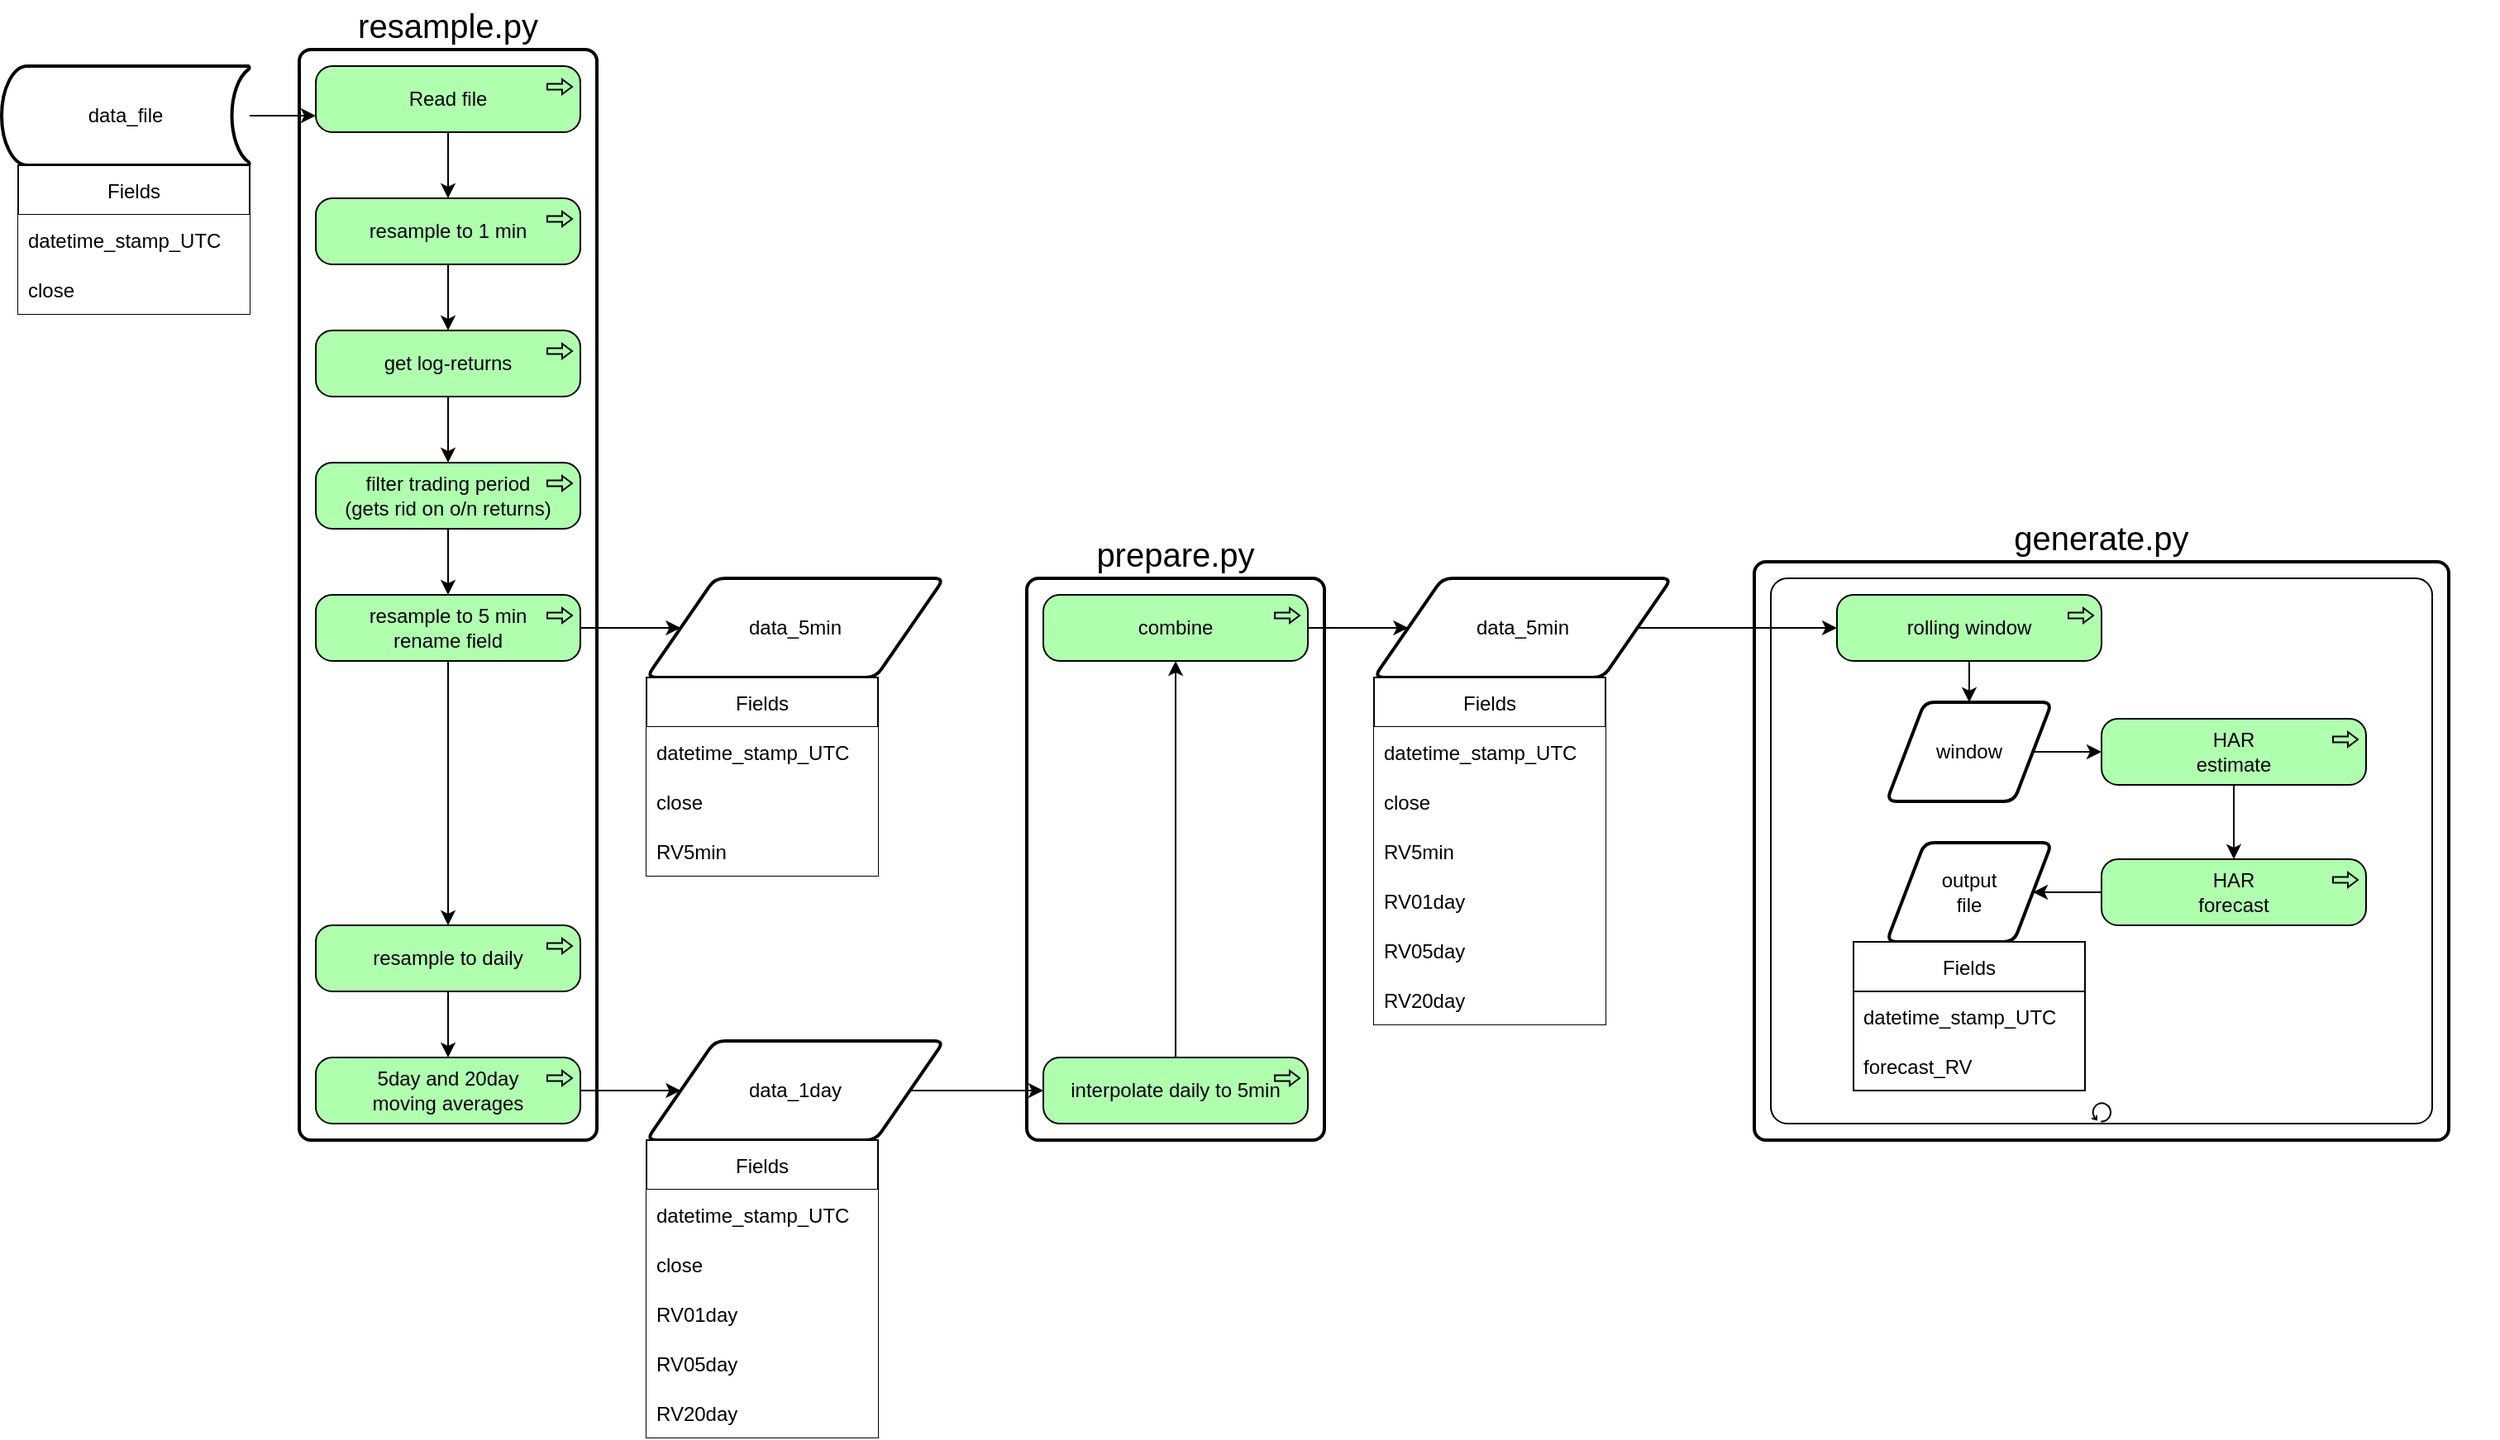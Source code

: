 <mxfile version="20.4.1" type="github">
  <diagram name="Page-1" id="c7558073-3199-34d8-9f00-42111426c3f3">
    <mxGraphModel dx="1896" dy="992" grid="1" gridSize="10" guides="1" tooltips="1" connect="1" arrows="1" fold="1" page="1" pageScale="1" pageWidth="826" pageHeight="1169" background="none" math="0" shadow="0">
      <root>
        <mxCell id="0" />
        <mxCell id="1" parent="0" />
        <mxCell id="BQh667uKtFPZFXDKLswa-177" value="generate.py" style="rounded=1;whiteSpace=wrap;html=1;absoluteArcSize=1;arcSize=14;strokeWidth=2;labelBackgroundColor=default;labelBorderColor=none;fontColor=#000000;fillColor=default;labelPosition=center;verticalLabelPosition=top;align=center;verticalAlign=bottom;fontSize=20;" vertex="1" parent="1">
          <mxGeometry x="1230" y="340" width="420" height="350" as="geometry" />
        </mxCell>
        <mxCell id="BQh667uKtFPZFXDKLswa-178" value="" style="shape=image;html=1;verticalAlign=top;verticalLabelPosition=bottom;labelBackgroundColor=#ffffff;imageAspect=0;aspect=fixed;image=https://cdn1.iconfinder.com/data/icons/ionicons-fill-vol-2/512/logo-python-128.png;labelBorderColor=none;fontSize=20;fontColor=#000000;fillColor=default;" vertex="1" parent="1">
          <mxGeometry x="1640" y="310" width="40" height="40" as="geometry" />
        </mxCell>
        <mxCell id="BQh667uKtFPZFXDKLswa-175" value="prepare.py" style="rounded=1;whiteSpace=wrap;html=1;absoluteArcSize=1;arcSize=14;strokeWidth=2;labelBackgroundColor=default;labelBorderColor=none;fontColor=#000000;fillColor=default;labelPosition=center;verticalLabelPosition=top;align=center;verticalAlign=bottom;fontSize=20;" vertex="1" parent="1">
          <mxGeometry x="790" y="350" width="180" height="340" as="geometry" />
        </mxCell>
        <mxCell id="BQh667uKtFPZFXDKLswa-176" value="" style="shape=image;html=1;verticalAlign=top;verticalLabelPosition=bottom;labelBackgroundColor=#ffffff;imageAspect=0;aspect=fixed;image=https://cdn1.iconfinder.com/data/icons/ionicons-fill-vol-2/512/logo-python-128.png;labelBorderColor=none;fontSize=20;fontColor=#000000;fillColor=default;" vertex="1" parent="1">
          <mxGeometry x="960" y="320" width="40" height="40" as="geometry" />
        </mxCell>
        <mxCell id="BQh667uKtFPZFXDKLswa-173" value="resample.py" style="rounded=1;whiteSpace=wrap;html=1;absoluteArcSize=1;arcSize=14;strokeWidth=2;labelBackgroundColor=default;labelBorderColor=none;fontColor=#000000;fillColor=default;labelPosition=center;verticalLabelPosition=top;align=center;verticalAlign=bottom;fontSize=20;" vertex="1" parent="1">
          <mxGeometry x="350" y="30" width="180" height="660" as="geometry" />
        </mxCell>
        <mxCell id="BQh667uKtFPZFXDKLswa-151" value="" style="points=[[0.25,0,0],[0.5,0,0],[0.75,0,0],[1,0.25,0],[1,0.5,0],[1,0.75,0],[0.75,1,0],[0.5,1,0],[0.25,1,0],[0,0.75,0],[0,0.5,0],[0,0.25,0]];shape=mxgraph.bpmn.task;whiteSpace=wrap;rectStyle=rounded;size=10;taskMarker=abstract;isLoopStandard=1;fontColor=#000000;" vertex="1" parent="1">
          <mxGeometry x="1240" y="350" width="400" height="330" as="geometry" />
        </mxCell>
        <mxCell id="BQh667uKtFPZFXDKLswa-106" value="" style="edgeStyle=orthogonalEdgeStyle;rounded=0;orthogonalLoop=1;jettySize=auto;html=1;fontColor=#000000;entryX=0;entryY=0.75;entryDx=0;entryDy=0;entryPerimeter=0;" edge="1" parent="1" source="BQh667uKtFPZFXDKLswa-96" target="BQh667uKtFPZFXDKLswa-101">
          <mxGeometry relative="1" as="geometry">
            <mxPoint x="295" y="70" as="targetPoint" />
          </mxGeometry>
        </mxCell>
        <mxCell id="BQh667uKtFPZFXDKLswa-96" value="data_file" style="strokeWidth=2;html=1;shape=mxgraph.flowchart.stored_data;whiteSpace=wrap;fontColor=#000000;" vertex="1" parent="1">
          <mxGeometry x="170" y="40" width="150" height="60" as="geometry" />
        </mxCell>
        <mxCell id="BQh667uKtFPZFXDKLswa-97" value="Fields" style="swimlane;fontStyle=0;childLayout=stackLayout;horizontal=1;startSize=30;horizontalStack=0;resizeParent=1;resizeParentMax=0;resizeLast=0;collapsible=1;marginBottom=0;fontColor=#000000;labelBackgroundColor=default;labelBorderColor=none;" vertex="1" parent="1">
          <mxGeometry x="180" y="100" width="140" height="90" as="geometry" />
        </mxCell>
        <mxCell id="BQh667uKtFPZFXDKLswa-98" value="datetime_stamp_UTC" style="text;strokeColor=none;fillColor=default;align=left;verticalAlign=middle;spacingLeft=4;spacingRight=4;overflow=hidden;points=[[0,0.5],[1,0.5]];portConstraint=eastwest;rotatable=0;fontColor=#000000;labelBackgroundColor=default;" vertex="1" parent="BQh667uKtFPZFXDKLswa-97">
          <mxGeometry y="30" width="140" height="30" as="geometry" />
        </mxCell>
        <mxCell id="BQh667uKtFPZFXDKLswa-99" value="close" style="text;strokeColor=none;fillColor=default;align=left;verticalAlign=middle;spacingLeft=4;spacingRight=4;overflow=hidden;points=[[0,0.5],[1,0.5]];portConstraint=eastwest;rotatable=0;fontColor=#000000;" vertex="1" parent="BQh667uKtFPZFXDKLswa-97">
          <mxGeometry y="60" width="140" height="30" as="geometry" />
        </mxCell>
        <mxCell id="BQh667uKtFPZFXDKLswa-108" value="" style="edgeStyle=orthogonalEdgeStyle;rounded=0;orthogonalLoop=1;jettySize=auto;html=1;fontColor=#000000;" edge="1" parent="1" source="BQh667uKtFPZFXDKLswa-101" target="BQh667uKtFPZFXDKLswa-102">
          <mxGeometry relative="1" as="geometry" />
        </mxCell>
        <mxCell id="BQh667uKtFPZFXDKLswa-101" value="Read file" style="html=1;outlineConnect=0;whiteSpace=wrap;fillColor=#AFFFAF;shape=mxgraph.archimate3.application;appType=proc;archiType=rounded;fontColor=#000000;" vertex="1" parent="1">
          <mxGeometry x="360" y="40" width="160" height="40" as="geometry" />
        </mxCell>
        <mxCell id="BQh667uKtFPZFXDKLswa-109" value="" style="edgeStyle=orthogonalEdgeStyle;rounded=0;orthogonalLoop=1;jettySize=auto;html=1;fontColor=#000000;" edge="1" parent="1" source="BQh667uKtFPZFXDKLswa-102" target="BQh667uKtFPZFXDKLswa-104">
          <mxGeometry relative="1" as="geometry" />
        </mxCell>
        <mxCell id="BQh667uKtFPZFXDKLswa-102" value="resample to 1 min" style="html=1;outlineConnect=0;whiteSpace=wrap;fillColor=#AFFFAF;shape=mxgraph.archimate3.application;appType=proc;archiType=rounded;fontColor=#000000;" vertex="1" parent="1">
          <mxGeometry x="360" y="120" width="160" height="40" as="geometry" />
        </mxCell>
        <mxCell id="BQh667uKtFPZFXDKLswa-112" value="" style="edgeStyle=orthogonalEdgeStyle;rounded=0;orthogonalLoop=1;jettySize=auto;html=1;fontColor=#000000;" edge="1" parent="1" source="BQh667uKtFPZFXDKLswa-103" target="BQh667uKtFPZFXDKLswa-111">
          <mxGeometry relative="1" as="geometry" />
        </mxCell>
        <mxCell id="BQh667uKtFPZFXDKLswa-103" value="&lt;div&gt;filter trading period&lt;/div&gt;(gets rid on o/n returns)" style="html=1;outlineConnect=0;whiteSpace=wrap;fillColor=#AFFFAF;shape=mxgraph.archimate3.application;appType=proc;archiType=rounded;fontColor=#000000;" vertex="1" parent="1">
          <mxGeometry x="360" y="280" width="160" height="40" as="geometry" />
        </mxCell>
        <mxCell id="BQh667uKtFPZFXDKLswa-110" value="" style="edgeStyle=orthogonalEdgeStyle;rounded=0;orthogonalLoop=1;jettySize=auto;html=1;fontColor=#000000;" edge="1" parent="1" source="BQh667uKtFPZFXDKLswa-104" target="BQh667uKtFPZFXDKLswa-103">
          <mxGeometry relative="1" as="geometry" />
        </mxCell>
        <mxCell id="BQh667uKtFPZFXDKLswa-104" value="&lt;div&gt;get log-returns&lt;/div&gt;" style="html=1;outlineConnect=0;whiteSpace=wrap;fillColor=#AFFFAF;shape=mxgraph.archimate3.application;appType=proc;archiType=rounded;fontColor=#000000;" vertex="1" parent="1">
          <mxGeometry x="360" y="200" width="160" height="40" as="geometry" />
        </mxCell>
        <mxCell id="BQh667uKtFPZFXDKLswa-114" value="" style="edgeStyle=orthogonalEdgeStyle;rounded=0;orthogonalLoop=1;jettySize=auto;html=1;fontColor=#000000;" edge="1" parent="1" source="BQh667uKtFPZFXDKLswa-111" target="BQh667uKtFPZFXDKLswa-113">
          <mxGeometry relative="1" as="geometry" />
        </mxCell>
        <mxCell id="BQh667uKtFPZFXDKLswa-126" style="edgeStyle=orthogonalEdgeStyle;rounded=0;orthogonalLoop=1;jettySize=auto;html=1;exitX=0.5;exitY=1;exitDx=0;exitDy=0;exitPerimeter=0;entryX=0.5;entryY=0;entryDx=0;entryDy=0;entryPerimeter=0;fontColor=#000000;" edge="1" parent="1" source="BQh667uKtFPZFXDKLswa-111" target="BQh667uKtFPZFXDKLswa-119">
          <mxGeometry relative="1" as="geometry" />
        </mxCell>
        <mxCell id="BQh667uKtFPZFXDKLswa-111" value="&lt;div&gt;resample to 5 min&lt;/div&gt;&lt;div&gt;rename field&lt;br&gt;&lt;/div&gt;" style="html=1;outlineConnect=0;whiteSpace=wrap;fillColor=#AFFFAF;shape=mxgraph.archimate3.application;appType=proc;archiType=rounded;fontColor=#000000;" vertex="1" parent="1">
          <mxGeometry x="360" y="360" width="160" height="40" as="geometry" />
        </mxCell>
        <mxCell id="BQh667uKtFPZFXDKLswa-113" value="data_5min" style="shape=parallelogram;html=1;strokeWidth=2;perimeter=parallelogramPerimeter;whiteSpace=wrap;rounded=1;arcSize=12;size=0.23;fontColor=#000000;" vertex="1" parent="1">
          <mxGeometry x="560" y="350" width="180" height="60" as="geometry" />
        </mxCell>
        <mxCell id="BQh667uKtFPZFXDKLswa-115" value="Fields" style="swimlane;fontStyle=0;childLayout=stackLayout;horizontal=1;startSize=30;horizontalStack=0;resizeParent=1;resizeParentMax=0;resizeLast=0;collapsible=1;marginBottom=0;fontColor=#000000;" vertex="1" parent="1">
          <mxGeometry x="560" y="410" width="140" height="120" as="geometry" />
        </mxCell>
        <mxCell id="BQh667uKtFPZFXDKLswa-116" value="datetime_stamp_UTC" style="text;strokeColor=none;fillColor=default;align=left;verticalAlign=middle;spacingLeft=4;spacingRight=4;overflow=hidden;points=[[0,0.5],[1,0.5]];portConstraint=eastwest;rotatable=0;fontColor=#000000;" vertex="1" parent="BQh667uKtFPZFXDKLswa-115">
          <mxGeometry y="30" width="140" height="30" as="geometry" />
        </mxCell>
        <mxCell id="BQh667uKtFPZFXDKLswa-117" value="close" style="text;strokeColor=none;fillColor=default;align=left;verticalAlign=middle;spacingLeft=4;spacingRight=4;overflow=hidden;points=[[0,0.5],[1,0.5]];portConstraint=eastwest;rotatable=0;fontColor=#000000;" vertex="1" parent="BQh667uKtFPZFXDKLswa-115">
          <mxGeometry y="60" width="140" height="30" as="geometry" />
        </mxCell>
        <mxCell id="BQh667uKtFPZFXDKLswa-118" value="RV5min" style="text;strokeColor=none;fillColor=default;align=left;verticalAlign=middle;spacingLeft=4;spacingRight=4;overflow=hidden;points=[[0,0.5],[1,0.5]];portConstraint=eastwest;rotatable=0;fontColor=#000000;" vertex="1" parent="BQh667uKtFPZFXDKLswa-115">
          <mxGeometry y="90" width="140" height="30" as="geometry" />
        </mxCell>
        <mxCell id="BQh667uKtFPZFXDKLswa-128" value="" style="edgeStyle=orthogonalEdgeStyle;rounded=0;orthogonalLoop=1;jettySize=auto;html=1;fontColor=#000000;" edge="1" parent="1" source="BQh667uKtFPZFXDKLswa-119" target="BQh667uKtFPZFXDKLswa-127">
          <mxGeometry relative="1" as="geometry" />
        </mxCell>
        <mxCell id="BQh667uKtFPZFXDKLswa-119" value="resample to daily" style="html=1;outlineConnect=0;whiteSpace=wrap;fillColor=#AFFFAF;shape=mxgraph.archimate3.application;appType=proc;archiType=rounded;fontColor=#000000;" vertex="1" parent="1">
          <mxGeometry x="360" y="560" width="160" height="40" as="geometry" />
        </mxCell>
        <mxCell id="BQh667uKtFPZFXDKLswa-135" value="" style="edgeStyle=orthogonalEdgeStyle;rounded=0;orthogonalLoop=1;jettySize=auto;html=1;fontColor=#000000;" edge="1" parent="1" source="BQh667uKtFPZFXDKLswa-120" target="BQh667uKtFPZFXDKLswa-134">
          <mxGeometry relative="1" as="geometry" />
        </mxCell>
        <mxCell id="BQh667uKtFPZFXDKLswa-120" value="data_1day" style="shape=parallelogram;html=1;strokeWidth=2;perimeter=parallelogramPerimeter;whiteSpace=wrap;rounded=1;arcSize=12;size=0.23;fontColor=#000000;" vertex="1" parent="1">
          <mxGeometry x="560" y="630" width="180" height="60" as="geometry" />
        </mxCell>
        <mxCell id="BQh667uKtFPZFXDKLswa-121" value="Fields" style="swimlane;fontStyle=0;childLayout=stackLayout;horizontal=1;startSize=30;horizontalStack=0;resizeParent=1;resizeParentMax=0;resizeLast=0;collapsible=1;marginBottom=0;fontColor=#000000;" vertex="1" parent="1">
          <mxGeometry x="560" y="690" width="140" height="180" as="geometry" />
        </mxCell>
        <mxCell id="BQh667uKtFPZFXDKLswa-122" value="datetime_stamp_UTC" style="text;strokeColor=none;fillColor=default;align=left;verticalAlign=middle;spacingLeft=4;spacingRight=4;overflow=hidden;points=[[0,0.5],[1,0.5]];portConstraint=eastwest;rotatable=0;fontColor=#000000;" vertex="1" parent="BQh667uKtFPZFXDKLswa-121">
          <mxGeometry y="30" width="140" height="30" as="geometry" />
        </mxCell>
        <mxCell id="BQh667uKtFPZFXDKLswa-123" value="close" style="text;strokeColor=none;fillColor=default;align=left;verticalAlign=middle;spacingLeft=4;spacingRight=4;overflow=hidden;points=[[0,0.5],[1,0.5]];portConstraint=eastwest;rotatable=0;fontColor=#000000;" vertex="1" parent="BQh667uKtFPZFXDKLswa-121">
          <mxGeometry y="60" width="140" height="30" as="geometry" />
        </mxCell>
        <mxCell id="BQh667uKtFPZFXDKLswa-124" value="RV01day" style="text;strokeColor=none;fillColor=default;align=left;verticalAlign=middle;spacingLeft=4;spacingRight=4;overflow=hidden;points=[[0,0.5],[1,0.5]];portConstraint=eastwest;rotatable=0;fontColor=#000000;" vertex="1" parent="BQh667uKtFPZFXDKLswa-121">
          <mxGeometry y="90" width="140" height="30" as="geometry" />
        </mxCell>
        <mxCell id="BQh667uKtFPZFXDKLswa-130" value="RV05day" style="text;strokeColor=none;fillColor=default;align=left;verticalAlign=middle;spacingLeft=4;spacingRight=4;overflow=hidden;points=[[0,0.5],[1,0.5]];portConstraint=eastwest;rotatable=0;fontColor=#000000;" vertex="1" parent="BQh667uKtFPZFXDKLswa-121">
          <mxGeometry y="120" width="140" height="30" as="geometry" />
        </mxCell>
        <mxCell id="BQh667uKtFPZFXDKLswa-131" value="RV20day" style="text;strokeColor=none;fillColor=default;align=left;verticalAlign=middle;spacingLeft=4;spacingRight=4;overflow=hidden;points=[[0,0.5],[1,0.5]];portConstraint=eastwest;rotatable=0;fontColor=#000000;" vertex="1" parent="BQh667uKtFPZFXDKLswa-121">
          <mxGeometry y="150" width="140" height="30" as="geometry" />
        </mxCell>
        <mxCell id="BQh667uKtFPZFXDKLswa-129" value="" style="edgeStyle=orthogonalEdgeStyle;rounded=0;orthogonalLoop=1;jettySize=auto;html=1;fontColor=#000000;" edge="1" parent="1" source="BQh667uKtFPZFXDKLswa-127" target="BQh667uKtFPZFXDKLswa-120">
          <mxGeometry relative="1" as="geometry" />
        </mxCell>
        <mxCell id="BQh667uKtFPZFXDKLswa-127" value="&lt;div&gt;5day and 20day&lt;/div&gt;&lt;div&gt;moving averages&lt;br&gt;&lt;/div&gt;" style="html=1;outlineConnect=0;whiteSpace=wrap;fillColor=#AFFFAF;shape=mxgraph.archimate3.application;appType=proc;archiType=rounded;fontColor=#000000;" vertex="1" parent="1">
          <mxGeometry x="360" y="640" width="160" height="40" as="geometry" />
        </mxCell>
        <mxCell id="BQh667uKtFPZFXDKLswa-142" style="edgeStyle=orthogonalEdgeStyle;rounded=0;orthogonalLoop=1;jettySize=auto;html=1;exitX=0.5;exitY=0;exitDx=0;exitDy=0;exitPerimeter=0;entryX=0.5;entryY=1;entryDx=0;entryDy=0;entryPerimeter=0;fontColor=#000000;" edge="1" parent="1" source="BQh667uKtFPZFXDKLswa-134" target="BQh667uKtFPZFXDKLswa-136">
          <mxGeometry relative="1" as="geometry" />
        </mxCell>
        <mxCell id="BQh667uKtFPZFXDKLswa-134" value="interpolate daily to 5min" style="html=1;outlineConnect=0;whiteSpace=wrap;fillColor=#AFFFAF;shape=mxgraph.archimate3.application;appType=proc;archiType=rounded;fontColor=#000000;" vertex="1" parent="1">
          <mxGeometry x="800" y="640" width="160" height="40" as="geometry" />
        </mxCell>
        <mxCell id="BQh667uKtFPZFXDKLswa-143" value="" style="edgeStyle=orthogonalEdgeStyle;rounded=0;orthogonalLoop=1;jettySize=auto;html=1;fontColor=#000000;" edge="1" parent="1" source="BQh667uKtFPZFXDKLswa-136" target="BQh667uKtFPZFXDKLswa-137">
          <mxGeometry relative="1" as="geometry" />
        </mxCell>
        <mxCell id="BQh667uKtFPZFXDKLswa-136" value="combine" style="html=1;outlineConnect=0;whiteSpace=wrap;fillColor=#AFFFAF;shape=mxgraph.archimate3.application;appType=proc;archiType=rounded;fontColor=#000000;" vertex="1" parent="1">
          <mxGeometry x="800" y="360" width="160" height="40" as="geometry" />
        </mxCell>
        <mxCell id="BQh667uKtFPZFXDKLswa-154" style="edgeStyle=orthogonalEdgeStyle;rounded=0;orthogonalLoop=1;jettySize=auto;html=1;exitX=1;exitY=0.5;exitDx=0;exitDy=0;entryX=0;entryY=0.5;entryDx=0;entryDy=0;entryPerimeter=0;fontColor=#000000;" edge="1" parent="1" source="BQh667uKtFPZFXDKLswa-137" target="BQh667uKtFPZFXDKLswa-152">
          <mxGeometry relative="1" as="geometry" />
        </mxCell>
        <mxCell id="BQh667uKtFPZFXDKLswa-137" value="data_5min" style="shape=parallelogram;html=1;strokeWidth=2;perimeter=parallelogramPerimeter;whiteSpace=wrap;rounded=1;arcSize=12;size=0.23;fontColor=#000000;" vertex="1" parent="1">
          <mxGeometry x="1000" y="350" width="180" height="60" as="geometry" />
        </mxCell>
        <mxCell id="BQh667uKtFPZFXDKLswa-138" value="Fields" style="swimlane;fontStyle=0;childLayout=stackLayout;horizontal=1;startSize=30;horizontalStack=0;resizeParent=1;resizeParentMax=0;resizeLast=0;collapsible=1;marginBottom=0;fontColor=#000000;" vertex="1" parent="1">
          <mxGeometry x="1000" y="410" width="140" height="210" as="geometry" />
        </mxCell>
        <mxCell id="BQh667uKtFPZFXDKLswa-139" value="datetime_stamp_UTC" style="text;strokeColor=none;fillColor=default;align=left;verticalAlign=middle;spacingLeft=4;spacingRight=4;overflow=hidden;points=[[0,0.5],[1,0.5]];portConstraint=eastwest;rotatable=0;fontColor=#000000;" vertex="1" parent="BQh667uKtFPZFXDKLswa-138">
          <mxGeometry y="30" width="140" height="30" as="geometry" />
        </mxCell>
        <mxCell id="BQh667uKtFPZFXDKLswa-140" value="close" style="text;strokeColor=none;fillColor=default;align=left;verticalAlign=middle;spacingLeft=4;spacingRight=4;overflow=hidden;points=[[0,0.5],[1,0.5]];portConstraint=eastwest;rotatable=0;fontColor=#000000;" vertex="1" parent="BQh667uKtFPZFXDKLswa-138">
          <mxGeometry y="60" width="140" height="30" as="geometry" />
        </mxCell>
        <mxCell id="BQh667uKtFPZFXDKLswa-141" value="RV5min" style="text;strokeColor=none;fillColor=default;align=left;verticalAlign=middle;spacingLeft=4;spacingRight=4;overflow=hidden;points=[[0,0.5],[1,0.5]];portConstraint=eastwest;rotatable=0;fontColor=#000000;" vertex="1" parent="BQh667uKtFPZFXDKLswa-138">
          <mxGeometry y="90" width="140" height="30" as="geometry" />
        </mxCell>
        <mxCell id="BQh667uKtFPZFXDKLswa-144" value="RV01day" style="text;strokeColor=none;fillColor=default;align=left;verticalAlign=middle;spacingLeft=4;spacingRight=4;overflow=hidden;points=[[0,0.5],[1,0.5]];portConstraint=eastwest;rotatable=0;fontColor=#000000;" vertex="1" parent="BQh667uKtFPZFXDKLswa-138">
          <mxGeometry y="120" width="140" height="30" as="geometry" />
        </mxCell>
        <mxCell id="BQh667uKtFPZFXDKLswa-145" value="RV05day" style="text;strokeColor=none;fillColor=default;align=left;verticalAlign=middle;spacingLeft=4;spacingRight=4;overflow=hidden;points=[[0,0.5],[1,0.5]];portConstraint=eastwest;rotatable=0;fontColor=#000000;" vertex="1" parent="BQh667uKtFPZFXDKLswa-138">
          <mxGeometry y="150" width="140" height="30" as="geometry" />
        </mxCell>
        <mxCell id="BQh667uKtFPZFXDKLswa-146" value="RV20day" style="text;strokeColor=none;fillColor=default;align=left;verticalAlign=middle;spacingLeft=4;spacingRight=4;overflow=hidden;points=[[0,0.5],[1,0.5]];portConstraint=eastwest;rotatable=0;fontColor=#000000;" vertex="1" parent="BQh667uKtFPZFXDKLswa-138">
          <mxGeometry y="180" width="140" height="30" as="geometry" />
        </mxCell>
        <mxCell id="BQh667uKtFPZFXDKLswa-150" value="" style="edgeStyle=orthogonalEdgeStyle;rounded=0;orthogonalLoop=1;jettySize=auto;html=1;fontColor=#000000;" edge="1" parent="1" source="BQh667uKtFPZFXDKLswa-147" target="BQh667uKtFPZFXDKLswa-149">
          <mxGeometry relative="1" as="geometry" />
        </mxCell>
        <mxCell id="BQh667uKtFPZFXDKLswa-147" value="&lt;div&gt;HAR&lt;/div&gt;estimate" style="html=1;outlineConnect=0;whiteSpace=wrap;fillColor=#AFFFAF;shape=mxgraph.archimate3.application;appType=proc;archiType=rounded;fontColor=#000000;" vertex="1" parent="1">
          <mxGeometry x="1440" y="435" width="160" height="40" as="geometry" />
        </mxCell>
        <mxCell id="BQh667uKtFPZFXDKLswa-158" value="" style="edgeStyle=orthogonalEdgeStyle;rounded=0;orthogonalLoop=1;jettySize=auto;html=1;fontColor=#000000;" edge="1" parent="1" source="BQh667uKtFPZFXDKLswa-149" target="BQh667uKtFPZFXDKLswa-157">
          <mxGeometry relative="1" as="geometry" />
        </mxCell>
        <mxCell id="BQh667uKtFPZFXDKLswa-149" value="&lt;div&gt;HAR&lt;/div&gt;forecast" style="html=1;outlineConnect=0;whiteSpace=wrap;fillColor=#AFFFAF;shape=mxgraph.archimate3.application;appType=proc;archiType=rounded;fontColor=#000000;" vertex="1" parent="1">
          <mxGeometry x="1440" y="520" width="160" height="40" as="geometry" />
        </mxCell>
        <mxCell id="BQh667uKtFPZFXDKLswa-155" value="" style="edgeStyle=orthogonalEdgeStyle;rounded=0;orthogonalLoop=1;jettySize=auto;html=1;fontColor=#000000;" edge="1" parent="1" source="BQh667uKtFPZFXDKLswa-152" target="BQh667uKtFPZFXDKLswa-153">
          <mxGeometry relative="1" as="geometry" />
        </mxCell>
        <mxCell id="BQh667uKtFPZFXDKLswa-152" value="rolling window" style="html=1;outlineConnect=0;whiteSpace=wrap;fillColor=#AFFFAF;shape=mxgraph.archimate3.application;appType=proc;archiType=rounded;fontColor=#000000;" vertex="1" parent="1">
          <mxGeometry x="1280" y="360" width="160" height="40" as="geometry" />
        </mxCell>
        <mxCell id="BQh667uKtFPZFXDKLswa-156" style="edgeStyle=orthogonalEdgeStyle;rounded=0;orthogonalLoop=1;jettySize=auto;html=1;exitX=1;exitY=0.5;exitDx=0;exitDy=0;entryX=0;entryY=0.5;entryDx=0;entryDy=0;entryPerimeter=0;fontColor=#000000;" edge="1" parent="1" source="BQh667uKtFPZFXDKLswa-153" target="BQh667uKtFPZFXDKLswa-147">
          <mxGeometry relative="1" as="geometry" />
        </mxCell>
        <mxCell id="BQh667uKtFPZFXDKLswa-153" value="window" style="shape=parallelogram;html=1;strokeWidth=2;perimeter=parallelogramPerimeter;whiteSpace=wrap;rounded=1;arcSize=12;size=0.23;fontColor=#000000;" vertex="1" parent="1">
          <mxGeometry x="1310" y="425" width="100" height="60" as="geometry" />
        </mxCell>
        <mxCell id="BQh667uKtFPZFXDKLswa-157" value="&lt;div&gt;output&lt;/div&gt;&lt;div&gt;file&lt;br&gt;&lt;/div&gt;" style="shape=parallelogram;html=1;strokeWidth=2;perimeter=parallelogramPerimeter;whiteSpace=wrap;rounded=1;arcSize=12;size=0.23;fontColor=#000000;" vertex="1" parent="1">
          <mxGeometry x="1310" y="510" width="100" height="60" as="geometry" />
        </mxCell>
        <mxCell id="BQh667uKtFPZFXDKLswa-159" value="Fields" style="swimlane;fontStyle=0;childLayout=stackLayout;horizontal=1;startSize=30;horizontalStack=0;resizeParent=1;resizeParentMax=0;resizeLast=0;collapsible=1;marginBottom=0;fontColor=#000000;" vertex="1" parent="1">
          <mxGeometry x="1290" y="570" width="140" height="90" as="geometry" />
        </mxCell>
        <mxCell id="BQh667uKtFPZFXDKLswa-160" value="datetime_stamp_UTC" style="text;strokeColor=none;fillColor=none;align=left;verticalAlign=middle;spacingLeft=4;spacingRight=4;overflow=hidden;points=[[0,0.5],[1,0.5]];portConstraint=eastwest;rotatable=0;fontColor=#000000;" vertex="1" parent="BQh667uKtFPZFXDKLswa-159">
          <mxGeometry y="30" width="140" height="30" as="geometry" />
        </mxCell>
        <mxCell id="BQh667uKtFPZFXDKLswa-162" value="forecast_RV" style="text;strokeColor=none;fillColor=none;align=left;verticalAlign=middle;spacingLeft=4;spacingRight=4;overflow=hidden;points=[[0,0.5],[1,0.5]];portConstraint=eastwest;rotatable=0;fontColor=#000000;" vertex="1" parent="BQh667uKtFPZFXDKLswa-159">
          <mxGeometry y="60" width="140" height="30" as="geometry" />
        </mxCell>
        <mxCell id="BQh667uKtFPZFXDKLswa-174" value="" style="shape=image;html=1;verticalAlign=top;verticalLabelPosition=bottom;labelBackgroundColor=#ffffff;imageAspect=0;aspect=fixed;image=https://cdn1.iconfinder.com/data/icons/ionicons-fill-vol-2/512/logo-python-128.png;labelBorderColor=none;fontSize=20;fontColor=#000000;fillColor=default;" vertex="1" parent="1">
          <mxGeometry x="520" width="40" height="40" as="geometry" />
        </mxCell>
      </root>
    </mxGraphModel>
  </diagram>
</mxfile>
